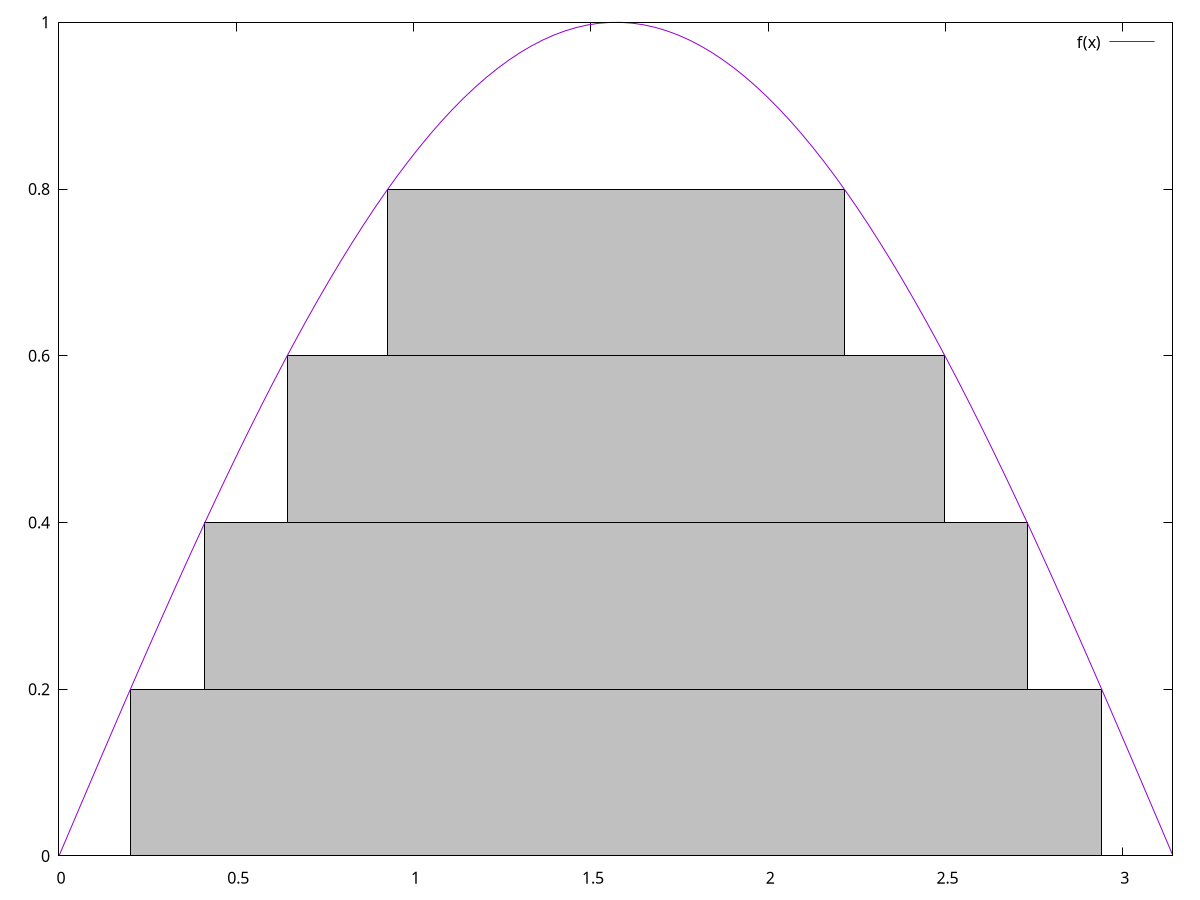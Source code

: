 set terminal png size 400,300
set size 1,1
set output "fig_lebesgue.png"
set xrange [0:3.14]
set yrange [0:1]
#set object 1 rect from 0,0 to 0.5,exp(-0.5) fc rgb "grey"
set object 1 rect from asin(0.2),0 to pi-asin(0.2),0.2 fc rgb "grey"
set object 2 rect from asin(0.4),0.2 to pi-asin(0.4),0.4 fc rgb "grey"
set object 3 rect from asin(0.6),0.4 to pi-asin(0.6),0.6 fc rgb "grey"
set object 4 rect from asin(0.8),0.6 to pi-asin(0.8),0.8 fc rgb "grey"
plot sin(x) title "f(x)"
set out